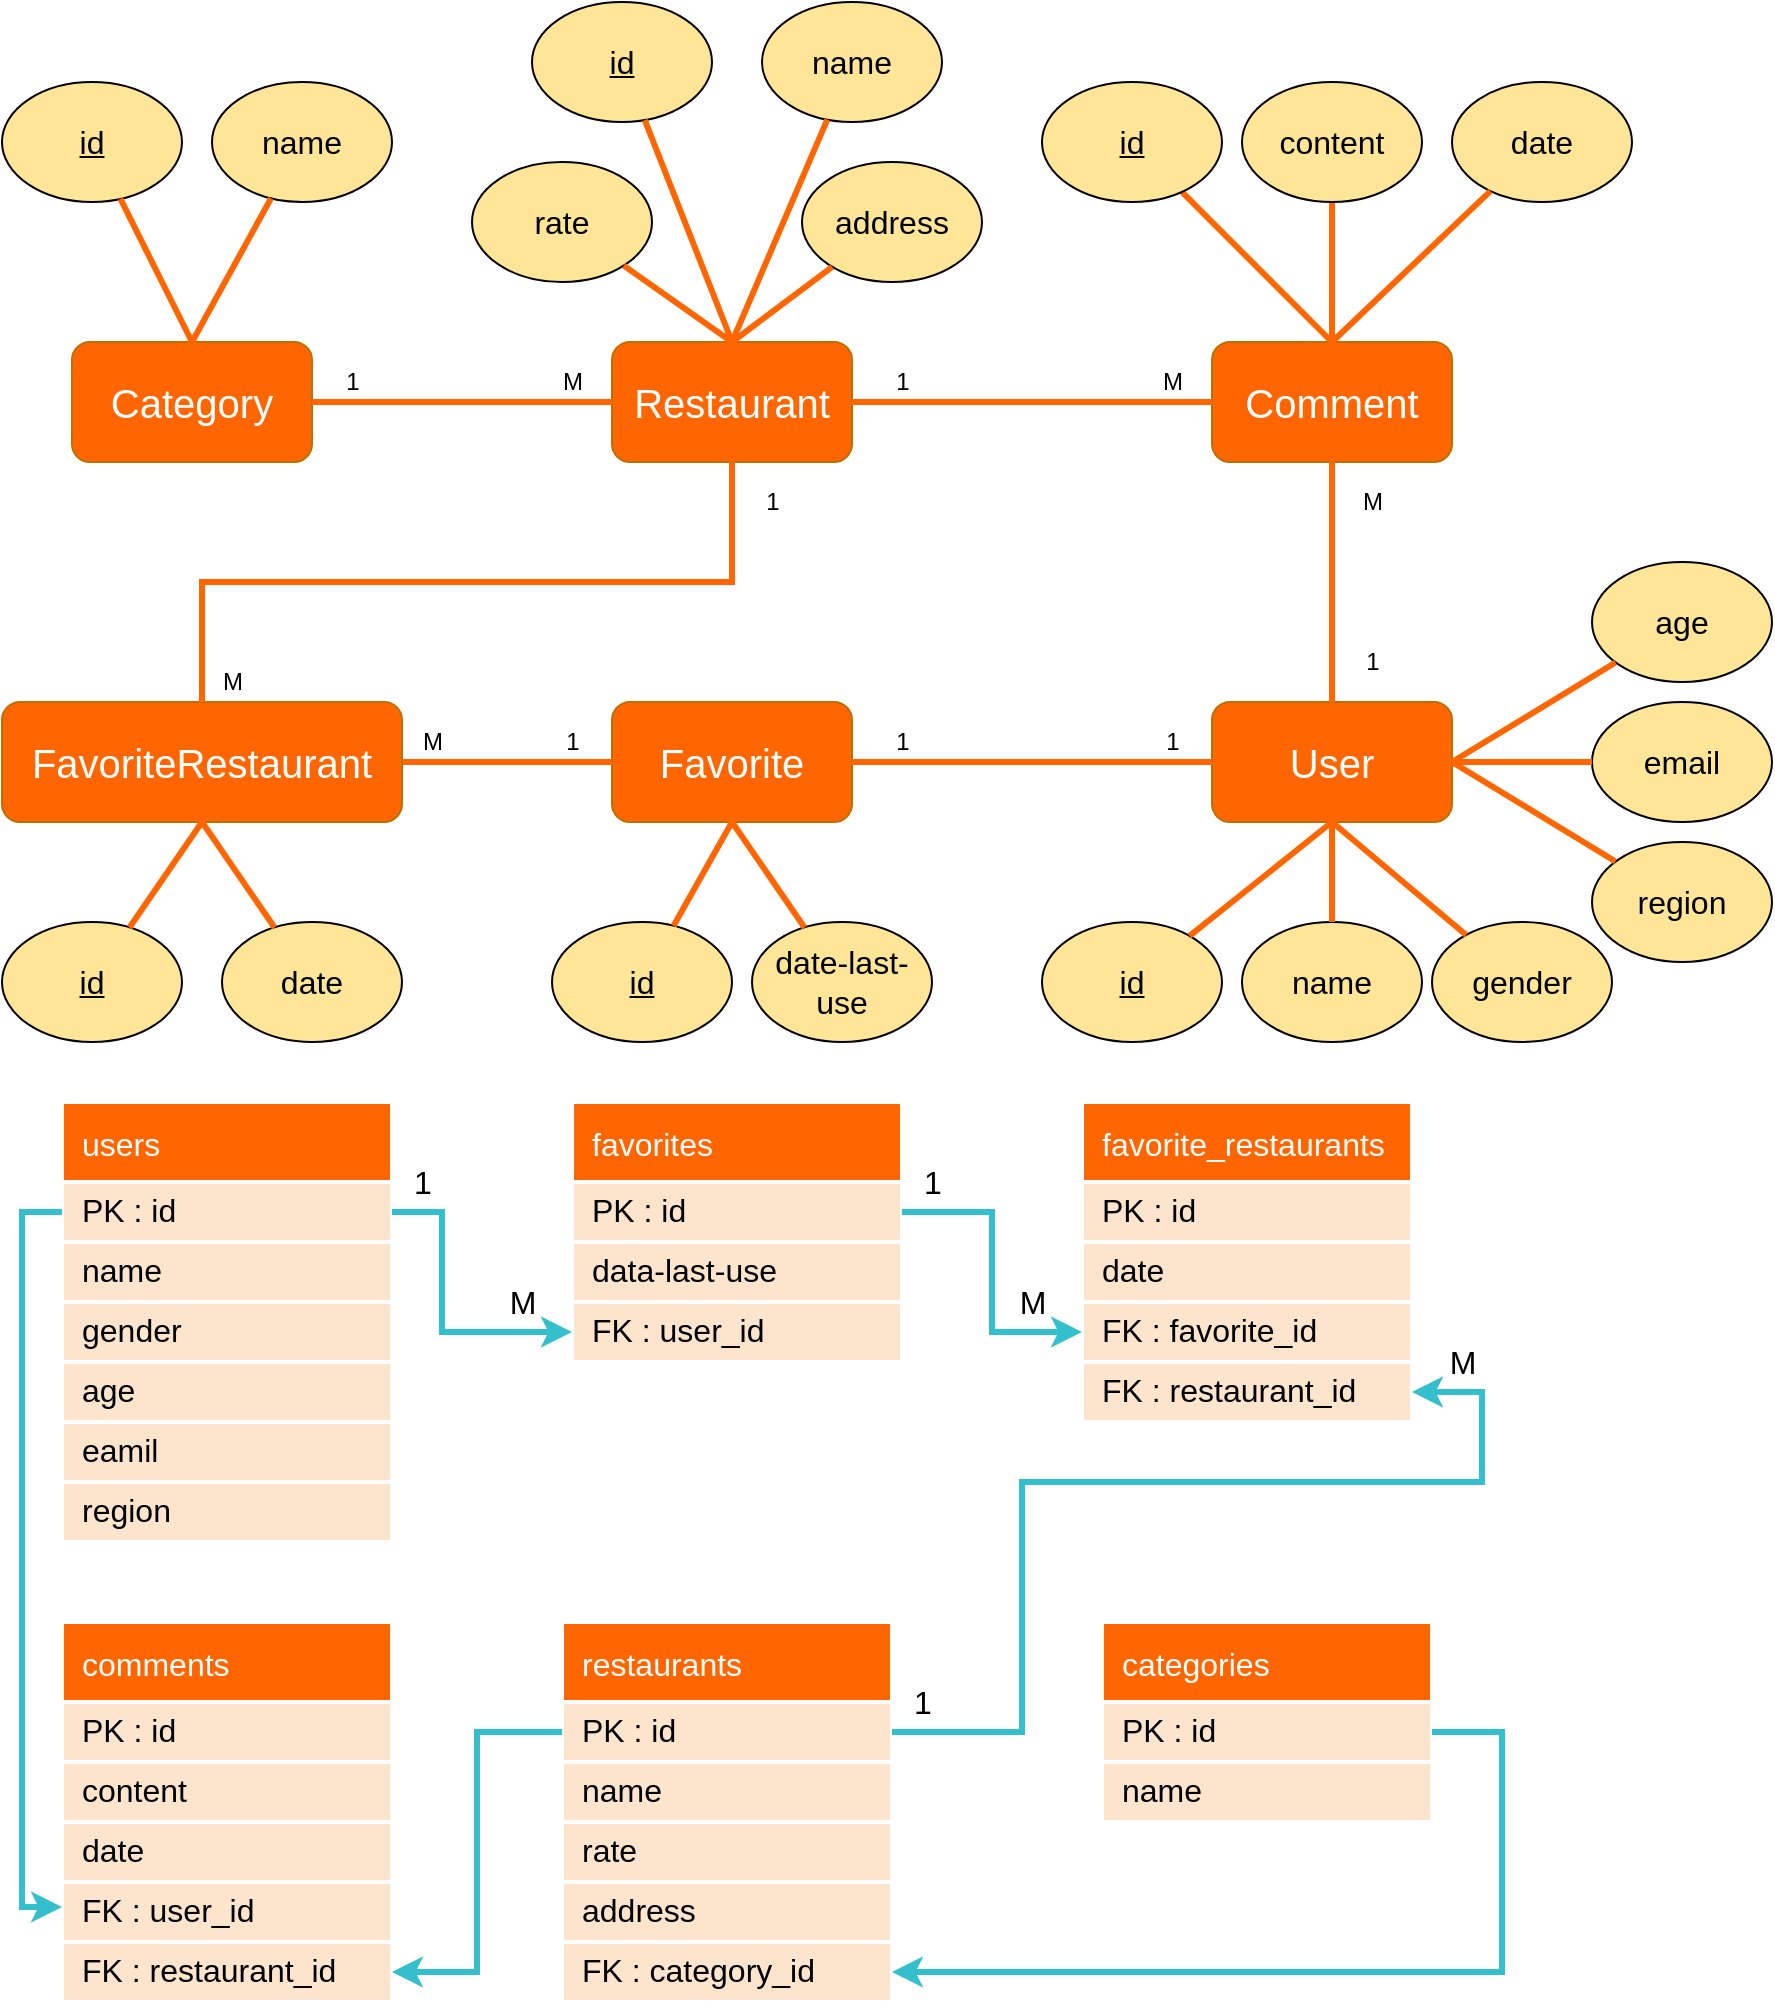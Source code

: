 <mxfile version="16.2.7" type="github">
  <diagram id="Arsce1lhnxzf3GvLfII_" name="第1頁">
    <mxGraphModel dx="1673" dy="1702" grid="1" gridSize="10" guides="1" tooltips="1" connect="1" arrows="1" fold="1" page="1" pageScale="1" pageWidth="1169" pageHeight="827" math="0" shadow="0">
      <root>
        <mxCell id="0" />
        <mxCell id="1" parent="0" />
        <mxCell id="IJgvYfBa4twYxpsfo-ho-1" value="users" style="swimlane;fontStyle=0;childLayout=stackLayout;horizontal=1;startSize=40;horizontalStack=0;resizeParent=1;resizeParentMax=0;resizeLast=0;collapsible=1;marginBottom=0;align=left;fontSize=16;fontColor=#FFFFFF;fillColor=#FF6602;spacing=0;strokeColor=#FFFFFF;strokeWidth=2;spacingLeft=10;" parent="1" vertex="1">
          <mxGeometry x="170" y="500" width="165" height="220" as="geometry">
            <mxRectangle x="150" y="220" width="110" height="40" as="alternateBounds" />
          </mxGeometry>
        </mxCell>
        <mxCell id="IJgvYfBa4twYxpsfo-ho-2" value="PK : id" style="text;strokeColor=#FFFFFF;fillColor=#FDE5CD;spacingLeft=10;spacingRight=0;overflow=hidden;rotatable=0;points=[[0,0.5],[1,0.5]];portConstraint=eastwest;fontSize=16;strokeWidth=2;perimeterSpacing=0;sketch=0;shadow=0;rounded=0;glass=0;spacing=0;fontStyle=0" parent="IJgvYfBa4twYxpsfo-ho-1" vertex="1">
          <mxGeometry y="40" width="165" height="30" as="geometry" />
        </mxCell>
        <mxCell id="IJgvYfBa4twYxpsfo-ho-3" value="name" style="text;strokeColor=#FFFFFF;fillColor=#FDE5CD;spacingLeft=10;spacingRight=0;overflow=hidden;rotatable=0;points=[[0,0.5],[1,0.5]];portConstraint=eastwest;fontSize=16;strokeWidth=2;sketch=0;shadow=0;rounded=0;glass=0;spacing=0;" parent="IJgvYfBa4twYxpsfo-ho-1" vertex="1">
          <mxGeometry y="70" width="165" height="30" as="geometry" />
        </mxCell>
        <mxCell id="IJgvYfBa4twYxpsfo-ho-4" value="gender    " style="text;strokeColor=#FFFFFF;fillColor=#FDE5CD;spacingLeft=10;spacingRight=0;overflow=hidden;rotatable=0;points=[[0,0.5],[1,0.5]];portConstraint=eastwest;fontSize=16;strokeWidth=2;sketch=0;shadow=0;rounded=0;glass=0;spacing=0;" parent="IJgvYfBa4twYxpsfo-ho-1" vertex="1">
          <mxGeometry y="100" width="165" height="30" as="geometry" />
        </mxCell>
        <mxCell id="37sV9JPSji_vyPsbSzuJ-126" value="age" style="text;strokeColor=#FFFFFF;fillColor=#FDE5CD;spacingLeft=10;spacingRight=0;overflow=hidden;rotatable=0;points=[[0,0.5],[1,0.5]];portConstraint=eastwest;fontSize=16;strokeWidth=2;sketch=0;shadow=0;rounded=0;glass=0;spacing=0;" vertex="1" parent="IJgvYfBa4twYxpsfo-ho-1">
          <mxGeometry y="130" width="165" height="30" as="geometry" />
        </mxCell>
        <mxCell id="37sV9JPSji_vyPsbSzuJ-125" value="eamil" style="text;strokeColor=#FFFFFF;fillColor=#FDE5CD;spacingLeft=10;spacingRight=0;overflow=hidden;rotatable=0;points=[[0,0.5],[1,0.5]];portConstraint=eastwest;fontSize=16;strokeWidth=2;sketch=0;shadow=0;rounded=0;glass=0;spacing=0;" vertex="1" parent="IJgvYfBa4twYxpsfo-ho-1">
          <mxGeometry y="160" width="165" height="30" as="geometry" />
        </mxCell>
        <mxCell id="IJgvYfBa4twYxpsfo-ho-5" value="region" style="text;strokeColor=#FFFFFF;fillColor=#FDE5CD;spacingLeft=10;spacingRight=0;overflow=hidden;rotatable=0;points=[[0,0.5],[1,0.5]];portConstraint=eastwest;fontSize=16;strokeWidth=2;sketch=0;shadow=0;rounded=0;glass=0;spacing=0;" parent="IJgvYfBa4twYxpsfo-ho-1" vertex="1">
          <mxGeometry y="190" width="165" height="30" as="geometry" />
        </mxCell>
        <mxCell id="IJgvYfBa4twYxpsfo-ho-6" value="favorites" style="swimlane;fontStyle=0;childLayout=stackLayout;horizontal=1;startSize=40;horizontalStack=0;resizeParent=1;resizeParentMax=0;resizeLast=0;collapsible=1;marginBottom=0;align=left;fontSize=16;fontColor=#FFFFFF;fillColor=#FF6602;spacing=0;strokeColor=#FFFFFF;strokeWidth=2;spacingLeft=10;" parent="1" vertex="1">
          <mxGeometry x="425" y="500" width="165" height="130" as="geometry">
            <mxRectangle x="150" y="220" width="110" height="40" as="alternateBounds" />
          </mxGeometry>
        </mxCell>
        <mxCell id="IJgvYfBa4twYxpsfo-ho-7" value="PK : id" style="text;strokeColor=#FFFFFF;fillColor=#FDE5CD;spacingLeft=10;spacingRight=0;overflow=hidden;rotatable=0;points=[[0,0.5],[1,0.5]];portConstraint=eastwest;fontSize=16;strokeWidth=2;perimeterSpacing=0;sketch=0;shadow=0;rounded=0;glass=0;spacing=0;fontStyle=0" parent="IJgvYfBa4twYxpsfo-ho-6" vertex="1">
          <mxGeometry y="40" width="165" height="30" as="geometry" />
        </mxCell>
        <mxCell id="IJgvYfBa4twYxpsfo-ho-8" value="data-last-use" style="text;strokeColor=#FFFFFF;fillColor=#FDE5CD;spacingLeft=10;spacingRight=0;overflow=hidden;rotatable=0;points=[[0,0.5],[1,0.5]];portConstraint=eastwest;fontSize=16;strokeWidth=2;sketch=0;shadow=0;rounded=0;glass=0;spacing=0;" parent="IJgvYfBa4twYxpsfo-ho-6" vertex="1">
          <mxGeometry y="70" width="165" height="30" as="geometry" />
        </mxCell>
        <mxCell id="IJgvYfBa4twYxpsfo-ho-9" value="FK : user_id" style="text;strokeColor=#FFFFFF;fillColor=#FDE5CD;spacingLeft=10;spacingRight=0;overflow=hidden;rotatable=0;points=[[0,0.5],[1,0.5]];portConstraint=eastwest;fontSize=16;strokeWidth=2;sketch=0;shadow=0;rounded=0;glass=0;spacing=0;" parent="IJgvYfBa4twYxpsfo-ho-6" vertex="1">
          <mxGeometry y="100" width="165" height="30" as="geometry" />
        </mxCell>
        <mxCell id="IJgvYfBa4twYxpsfo-ho-10" style="edgeStyle=orthogonalEdgeStyle;rounded=0;orthogonalLoop=1;jettySize=auto;html=1;fontSize=16;fontColor=#FFFFFF;strokeWidth=3;strokeColor=#33BFCC;entryX=0;entryY=0.5;entryDx=0;entryDy=0;" parent="1" source="IJgvYfBa4twYxpsfo-ho-2" target="IJgvYfBa4twYxpsfo-ho-9" edge="1">
          <mxGeometry relative="1" as="geometry">
            <Array as="points">
              <mxPoint x="360" y="555" />
              <mxPoint x="360" y="615" />
            </Array>
          </mxGeometry>
        </mxCell>
        <mxCell id="IJgvYfBa4twYxpsfo-ho-11" value="&lt;div&gt;1&lt;/div&gt;" style="text;html=1;align=center;verticalAlign=middle;resizable=0;points=[];autosize=1;strokeColor=none;fillColor=none;fontSize=16;fontColor=#000000;" parent="1" vertex="1">
          <mxGeometry x="340" y="530" width="20" height="20" as="geometry" />
        </mxCell>
        <mxCell id="IJgvYfBa4twYxpsfo-ho-12" value="M" style="text;html=1;align=center;verticalAlign=middle;resizable=0;points=[];autosize=1;strokeColor=none;fillColor=none;fontSize=16;fontColor=#000000;" parent="1" vertex="1">
          <mxGeometry x="385" y="590" width="30" height="20" as="geometry" />
        </mxCell>
        <mxCell id="IJgvYfBa4twYxpsfo-ho-13" value="favorite_restaurants" style="swimlane;fontStyle=0;childLayout=stackLayout;horizontal=1;startSize=40;horizontalStack=0;resizeParent=1;resizeParentMax=0;resizeLast=0;collapsible=1;marginBottom=0;align=left;fontSize=16;fontColor=#FFFFFF;fillColor=#FF6602;spacing=0;strokeColor=#FFFFFF;strokeWidth=2;spacingLeft=10;" parent="1" vertex="1">
          <mxGeometry x="680" y="500" width="165" height="160" as="geometry">
            <mxRectangle x="150" y="220" width="110" height="40" as="alternateBounds" />
          </mxGeometry>
        </mxCell>
        <mxCell id="IJgvYfBa4twYxpsfo-ho-14" value="PK : id" style="text;strokeColor=#FFFFFF;fillColor=#FDE5CD;spacingLeft=10;spacingRight=0;overflow=hidden;rotatable=0;points=[[0,0.5],[1,0.5]];portConstraint=eastwest;fontSize=16;strokeWidth=2;perimeterSpacing=0;sketch=0;shadow=0;rounded=0;glass=0;spacing=0;fontStyle=0" parent="IJgvYfBa4twYxpsfo-ho-13" vertex="1">
          <mxGeometry y="40" width="165" height="30" as="geometry" />
        </mxCell>
        <mxCell id="IJgvYfBa4twYxpsfo-ho-15" value="date" style="text;strokeColor=#FFFFFF;fillColor=#FDE5CD;spacingLeft=10;spacingRight=0;overflow=hidden;rotatable=0;points=[[0,0.5],[1,0.5]];portConstraint=eastwest;fontSize=16;strokeWidth=2;sketch=0;shadow=0;rounded=0;glass=0;spacing=0;" parent="IJgvYfBa4twYxpsfo-ho-13" vertex="1">
          <mxGeometry y="70" width="165" height="30" as="geometry" />
        </mxCell>
        <mxCell id="IJgvYfBa4twYxpsfo-ho-16" value="FK : favorite_id" style="text;strokeColor=#FFFFFF;fillColor=#FDE5CD;spacingLeft=10;spacingRight=0;overflow=hidden;rotatable=0;points=[[0,0.5],[1,0.5]];portConstraint=eastwest;fontSize=16;strokeWidth=2;sketch=0;shadow=0;rounded=0;glass=0;spacing=0;" parent="IJgvYfBa4twYxpsfo-ho-13" vertex="1">
          <mxGeometry y="100" width="165" height="30" as="geometry" />
        </mxCell>
        <mxCell id="IJgvYfBa4twYxpsfo-ho-17" value="FK : restaurant_id" style="text;strokeColor=#FFFFFF;fillColor=#FDE5CD;spacingLeft=10;spacingRight=0;overflow=hidden;rotatable=0;points=[[0,0.5],[1,0.5]];portConstraint=eastwest;fontSize=16;strokeWidth=2;sketch=0;shadow=0;rounded=0;glass=0;spacing=0;" parent="IJgvYfBa4twYxpsfo-ho-13" vertex="1">
          <mxGeometry y="130" width="165" height="30" as="geometry" />
        </mxCell>
        <mxCell id="IJgvYfBa4twYxpsfo-ho-20" value="M" style="text;html=1;align=center;verticalAlign=middle;resizable=0;points=[];autosize=1;strokeColor=none;fillColor=none;fontSize=16;fontColor=#000000;" parent="1" vertex="1">
          <mxGeometry x="640" y="590" width="30" height="20" as="geometry" />
        </mxCell>
        <mxCell id="IJgvYfBa4twYxpsfo-ho-21" value="1" style="text;html=1;align=center;verticalAlign=middle;resizable=0;points=[];autosize=1;strokeColor=none;fillColor=none;fontSize=16;fontColor=#000000;" parent="1" vertex="1">
          <mxGeometry x="595" y="530" width="20" height="20" as="geometry" />
        </mxCell>
        <mxCell id="IJgvYfBa4twYxpsfo-ho-22" value="restaurants" style="swimlane;fontStyle=0;childLayout=stackLayout;horizontal=1;startSize=40;horizontalStack=0;resizeParent=1;resizeParentMax=0;resizeLast=0;collapsible=1;marginBottom=0;align=left;fontSize=16;fontColor=#FFFFFF;fillColor=#FF6602;spacing=0;strokeColor=#FFFFFF;strokeWidth=2;spacingLeft=10;" parent="1" vertex="1">
          <mxGeometry x="420" y="760" width="165" height="190" as="geometry">
            <mxRectangle x="150" y="220" width="110" height="40" as="alternateBounds" />
          </mxGeometry>
        </mxCell>
        <mxCell id="IJgvYfBa4twYxpsfo-ho-23" value="PK : id" style="text;strokeColor=#FFFFFF;fillColor=#FDE5CD;spacingLeft=10;spacingRight=0;overflow=hidden;rotatable=0;points=[[0,0.5],[1,0.5]];portConstraint=eastwest;fontSize=16;strokeWidth=2;perimeterSpacing=0;sketch=0;shadow=0;rounded=0;glass=0;spacing=0;fontStyle=0" parent="IJgvYfBa4twYxpsfo-ho-22" vertex="1">
          <mxGeometry y="40" width="165" height="30" as="geometry" />
        </mxCell>
        <mxCell id="IJgvYfBa4twYxpsfo-ho-24" value="name    " style="text;strokeColor=#FFFFFF;fillColor=#FDE5CD;spacingLeft=10;spacingRight=0;overflow=hidden;rotatable=0;points=[[0,0.5],[1,0.5]];portConstraint=eastwest;fontSize=16;strokeWidth=2;sketch=0;shadow=0;rounded=0;glass=0;spacing=0;" parent="IJgvYfBa4twYxpsfo-ho-22" vertex="1">
          <mxGeometry y="70" width="165" height="30" as="geometry" />
        </mxCell>
        <mxCell id="IJgvYfBa4twYxpsfo-ho-25" value="rate" style="text;strokeColor=#FFFFFF;fillColor=#FDE5CD;spacingLeft=10;spacingRight=0;overflow=hidden;rotatable=0;points=[[0,0.5],[1,0.5]];portConstraint=eastwest;fontSize=16;strokeWidth=2;sketch=0;shadow=0;rounded=0;glass=0;spacing=0;" parent="IJgvYfBa4twYxpsfo-ho-22" vertex="1">
          <mxGeometry y="100" width="165" height="30" as="geometry" />
        </mxCell>
        <mxCell id="37sV9JPSji_vyPsbSzuJ-127" value="address" style="text;strokeColor=#FFFFFF;fillColor=#FDE5CD;spacingLeft=10;spacingRight=0;overflow=hidden;rotatable=0;points=[[0,0.5],[1,0.5]];portConstraint=eastwest;fontSize=16;strokeWidth=2;sketch=0;shadow=0;rounded=0;glass=0;spacing=0;" vertex="1" parent="IJgvYfBa4twYxpsfo-ho-22">
          <mxGeometry y="130" width="165" height="30" as="geometry" />
        </mxCell>
        <mxCell id="37sV9JPSji_vyPsbSzuJ-138" value="FK : category_id" style="text;strokeColor=#FFFFFF;fillColor=#FDE5CD;spacingLeft=10;spacingRight=0;overflow=hidden;rotatable=0;points=[[0,0.5],[1,0.5]];portConstraint=eastwest;fontSize=16;strokeWidth=2;sketch=0;shadow=0;rounded=0;glass=0;spacing=0;" vertex="1" parent="IJgvYfBa4twYxpsfo-ho-22">
          <mxGeometry y="160" width="165" height="30" as="geometry" />
        </mxCell>
        <mxCell id="IJgvYfBa4twYxpsfo-ho-26" style="edgeStyle=orthogonalEdgeStyle;rounded=0;orthogonalLoop=1;jettySize=auto;html=1;fontSize=16;fontColor=#FFFFFF;strokeWidth=3;strokeColor=#33BFCC;entryX=1;entryY=0.5;entryDx=0;entryDy=0;exitX=1;exitY=0.5;exitDx=0;exitDy=0;" parent="1" source="IJgvYfBa4twYxpsfo-ho-23" target="IJgvYfBa4twYxpsfo-ho-17" edge="1">
          <mxGeometry relative="1" as="geometry">
            <mxPoint x="640" y="860" as="sourcePoint" />
            <mxPoint x="830.0" y="675" as="targetPoint" />
            <Array as="points">
              <mxPoint x="650" y="815" />
              <mxPoint x="650" y="690" />
              <mxPoint x="880" y="690" />
              <mxPoint x="880" y="645" />
            </Array>
          </mxGeometry>
        </mxCell>
        <mxCell id="IJgvYfBa4twYxpsfo-ho-27" value="M" style="text;html=1;align=center;verticalAlign=middle;resizable=0;points=[];autosize=1;strokeColor=none;fillColor=none;fontSize=16;fontColor=#000000;" parent="1" vertex="1">
          <mxGeometry x="855" y="620" width="30" height="20" as="geometry" />
        </mxCell>
        <mxCell id="IJgvYfBa4twYxpsfo-ho-28" value="1" style="text;html=1;align=center;verticalAlign=middle;resizable=0;points=[];autosize=1;strokeColor=none;fillColor=none;fontSize=16;fontColor=#000000;" parent="1" vertex="1">
          <mxGeometry x="590" y="790" width="20" height="20" as="geometry" />
        </mxCell>
        <mxCell id="37sV9JPSji_vyPsbSzuJ-63" value="Category" style="rounded=1;whiteSpace=wrap;html=1;fillColor=#FF6602;strokeColor=#BD7000;fontColor=#FFFFFF;fontSize=20;" vertex="1" parent="1">
          <mxGeometry x="175" y="120" width="120" height="60" as="geometry" />
        </mxCell>
        <mxCell id="37sV9JPSji_vyPsbSzuJ-64" value="Restaurant" style="rounded=1;whiteSpace=wrap;html=1;fillColor=#FF6602;strokeColor=#BD7000;fontColor=#FFFFFF;fontSize=20;" vertex="1" parent="1">
          <mxGeometry x="445" y="120" width="120" height="60" as="geometry" />
        </mxCell>
        <mxCell id="37sV9JPSji_vyPsbSzuJ-65" value="User" style="rounded=1;whiteSpace=wrap;html=1;fillColor=#FF6602;strokeColor=#BD7000;fontColor=#FFFFFF;fontSize=20;" vertex="1" parent="1">
          <mxGeometry x="745" y="300" width="120" height="60" as="geometry" />
        </mxCell>
        <mxCell id="37sV9JPSji_vyPsbSzuJ-66" value="Comment" style="rounded=1;whiteSpace=wrap;html=1;fillColor=#FF6602;strokeColor=#BD7000;fontColor=#FFFFFF;fontSize=20;" vertex="1" parent="1">
          <mxGeometry x="745" y="120" width="120" height="60" as="geometry" />
        </mxCell>
        <mxCell id="37sV9JPSji_vyPsbSzuJ-67" value="Favorite" style="rounded=1;whiteSpace=wrap;html=1;fillColor=#FF6602;strokeColor=#BD7000;fontColor=#FFFFFF;fontSize=20;" vertex="1" parent="1">
          <mxGeometry x="445" y="300" width="120" height="60" as="geometry" />
        </mxCell>
        <mxCell id="37sV9JPSji_vyPsbSzuJ-68" style="edgeStyle=orthogonalEdgeStyle;rounded=0;orthogonalLoop=1;jettySize=auto;html=1;entryX=0;entryY=0.5;entryDx=0;entryDy=0;strokeWidth=3;endArrow=none;endFill=0;strokeColor=#FF6602;exitX=1;exitY=0.5;exitDx=0;exitDy=0;" edge="1" parent="1" source="37sV9JPSji_vyPsbSzuJ-63" target="37sV9JPSji_vyPsbSzuJ-64">
          <mxGeometry relative="1" as="geometry">
            <mxPoint x="495" y="190" as="sourcePoint" />
            <mxPoint x="435" y="284" as="targetPoint" />
          </mxGeometry>
        </mxCell>
        <mxCell id="37sV9JPSji_vyPsbSzuJ-69" value="1" style="text;html=1;align=center;verticalAlign=middle;resizable=0;points=[];autosize=1;strokeColor=none;fillColor=none;" vertex="1" parent="1">
          <mxGeometry x="305" y="130" width="20" height="20" as="geometry" />
        </mxCell>
        <mxCell id="37sV9JPSji_vyPsbSzuJ-70" value="M" style="text;html=1;align=center;verticalAlign=middle;resizable=0;points=[];autosize=1;strokeColor=none;fillColor=none;" vertex="1" parent="1">
          <mxGeometry x="415" y="130" width="20" height="20" as="geometry" />
        </mxCell>
        <mxCell id="37sV9JPSji_vyPsbSzuJ-71" style="edgeStyle=orthogonalEdgeStyle;rounded=0;orthogonalLoop=1;jettySize=auto;html=1;strokeWidth=3;endArrow=none;endFill=0;strokeColor=#FF6602;exitX=1;exitY=0.5;exitDx=0;exitDy=0;entryX=0;entryY=0.5;entryDx=0;entryDy=0;" edge="1" parent="1" source="37sV9JPSji_vyPsbSzuJ-67" target="37sV9JPSji_vyPsbSzuJ-65">
          <mxGeometry relative="1" as="geometry">
            <mxPoint x="675" y="260" as="sourcePoint" />
            <mxPoint x="715" y="310" as="targetPoint" />
          </mxGeometry>
        </mxCell>
        <mxCell id="37sV9JPSji_vyPsbSzuJ-72" value="1" style="text;html=1;align=center;verticalAlign=middle;resizable=0;points=[];autosize=1;strokeColor=none;fillColor=none;" vertex="1" parent="1">
          <mxGeometry x="715" y="310" width="20" height="20" as="geometry" />
        </mxCell>
        <mxCell id="37sV9JPSji_vyPsbSzuJ-73" value="1" style="text;html=1;align=center;verticalAlign=middle;resizable=0;points=[];autosize=1;strokeColor=none;fillColor=none;" vertex="1" parent="1">
          <mxGeometry x="580" y="310" width="20" height="20" as="geometry" />
        </mxCell>
        <mxCell id="37sV9JPSji_vyPsbSzuJ-74" style="edgeStyle=orthogonalEdgeStyle;rounded=0;orthogonalLoop=1;jettySize=auto;html=1;strokeWidth=3;endArrow=none;endFill=0;strokeColor=#FF6602;exitX=1;exitY=0.5;exitDx=0;exitDy=0;entryX=0;entryY=0.5;entryDx=0;entryDy=0;" edge="1" parent="1" source="37sV9JPSji_vyPsbSzuJ-85" target="37sV9JPSji_vyPsbSzuJ-67">
          <mxGeometry relative="1" as="geometry">
            <mxPoint x="545" y="340" as="sourcePoint" />
            <mxPoint x="760" y="340" as="targetPoint" />
          </mxGeometry>
        </mxCell>
        <mxCell id="37sV9JPSji_vyPsbSzuJ-75" value="1" style="text;html=1;align=center;verticalAlign=middle;resizable=0;points=[];autosize=1;strokeColor=none;fillColor=none;" vertex="1" parent="1">
          <mxGeometry x="515" y="190" width="20" height="20" as="geometry" />
        </mxCell>
        <mxCell id="37sV9JPSji_vyPsbSzuJ-76" value="M" style="text;html=1;align=center;verticalAlign=middle;resizable=0;points=[];autosize=1;strokeColor=none;fillColor=none;" vertex="1" parent="1">
          <mxGeometry x="245" y="280" width="20" height="20" as="geometry" />
        </mxCell>
        <mxCell id="37sV9JPSji_vyPsbSzuJ-77" style="edgeStyle=orthogonalEdgeStyle;rounded=0;orthogonalLoop=1;jettySize=auto;html=1;strokeWidth=3;endArrow=none;endFill=0;strokeColor=#FF6602;exitX=1;exitY=0.5;exitDx=0;exitDy=0;entryX=0;entryY=0.5;entryDx=0;entryDy=0;" edge="1" parent="1" source="37sV9JPSji_vyPsbSzuJ-64" target="37sV9JPSji_vyPsbSzuJ-66">
          <mxGeometry relative="1" as="geometry">
            <mxPoint x="535" y="230" as="sourcePoint" />
            <mxPoint x="695" y="170" as="targetPoint" />
          </mxGeometry>
        </mxCell>
        <mxCell id="37sV9JPSji_vyPsbSzuJ-78" style="edgeStyle=orthogonalEdgeStyle;rounded=0;orthogonalLoop=1;jettySize=auto;html=1;strokeWidth=3;endArrow=none;endFill=0;strokeColor=#FF6602;exitX=0.5;exitY=1;exitDx=0;exitDy=0;entryX=0.5;entryY=0;entryDx=0;entryDy=0;" edge="1" parent="1" source="37sV9JPSji_vyPsbSzuJ-66" target="37sV9JPSji_vyPsbSzuJ-65">
          <mxGeometry relative="1" as="geometry">
            <mxPoint x="575" y="270" as="sourcePoint" />
            <mxPoint x="800" y="270" as="targetPoint" />
          </mxGeometry>
        </mxCell>
        <mxCell id="37sV9JPSji_vyPsbSzuJ-79" value="1" style="text;html=1;align=center;verticalAlign=middle;resizable=0;points=[];autosize=1;strokeColor=none;fillColor=none;" vertex="1" parent="1">
          <mxGeometry x="815" y="270" width="20" height="20" as="geometry" />
        </mxCell>
        <mxCell id="37sV9JPSji_vyPsbSzuJ-80" value="M" style="text;html=1;align=center;verticalAlign=middle;resizable=0;points=[];autosize=1;strokeColor=none;fillColor=none;" vertex="1" parent="1">
          <mxGeometry x="815" y="190" width="20" height="20" as="geometry" />
        </mxCell>
        <mxCell id="37sV9JPSji_vyPsbSzuJ-81" value="M" style="text;html=1;align=center;verticalAlign=middle;resizable=0;points=[];autosize=1;strokeColor=none;fillColor=none;" vertex="1" parent="1">
          <mxGeometry x="715" y="130" width="20" height="20" as="geometry" />
        </mxCell>
        <mxCell id="37sV9JPSji_vyPsbSzuJ-82" value="1" style="text;html=1;align=center;verticalAlign=middle;resizable=0;points=[];autosize=1;strokeColor=none;fillColor=none;" vertex="1" parent="1">
          <mxGeometry x="580" y="130" width="20" height="20" as="geometry" />
        </mxCell>
        <mxCell id="37sV9JPSji_vyPsbSzuJ-83" value="&lt;div&gt;1&lt;/div&gt;" style="text;html=1;align=center;verticalAlign=middle;resizable=0;points=[];autosize=1;strokeColor=none;fillColor=none;" vertex="1" parent="1">
          <mxGeometry x="415" y="310" width="20" height="20" as="geometry" />
        </mxCell>
        <mxCell id="37sV9JPSji_vyPsbSzuJ-84" value="M" style="text;html=1;align=center;verticalAlign=middle;resizable=0;points=[];autosize=1;strokeColor=none;fillColor=none;" vertex="1" parent="1">
          <mxGeometry x="345" y="310" width="20" height="20" as="geometry" />
        </mxCell>
        <mxCell id="37sV9JPSji_vyPsbSzuJ-85" value="FavoriteRestaurant" style="rounded=1;whiteSpace=wrap;html=1;fillColor=#FF6602;strokeColor=#BD7000;fontColor=#FFFFFF;fontSize=20;" vertex="1" parent="1">
          <mxGeometry x="140" y="300" width="200" height="60" as="geometry" />
        </mxCell>
        <mxCell id="37sV9JPSji_vyPsbSzuJ-86" style="edgeStyle=orthogonalEdgeStyle;rounded=0;orthogonalLoop=1;jettySize=auto;html=1;strokeWidth=3;endArrow=none;endFill=0;strokeColor=#FF6602;exitX=0.5;exitY=0;exitDx=0;exitDy=0;entryX=0.5;entryY=1;entryDx=0;entryDy=0;" edge="1" parent="1" source="37sV9JPSji_vyPsbSzuJ-85" target="37sV9JPSji_vyPsbSzuJ-64">
          <mxGeometry relative="1" as="geometry">
            <mxPoint x="350" y="340" as="sourcePoint" />
            <mxPoint x="410" y="340" as="targetPoint" />
          </mxGeometry>
        </mxCell>
        <mxCell id="37sV9JPSji_vyPsbSzuJ-87" value="&lt;u&gt;id&lt;/u&gt;" style="ellipse;whiteSpace=wrap;html=1;fillColor=#FFE598;fontSize=16;" vertex="1" parent="1">
          <mxGeometry x="660" y="410" width="90" height="60" as="geometry" />
        </mxCell>
        <mxCell id="37sV9JPSji_vyPsbSzuJ-88" value="region" style="ellipse;whiteSpace=wrap;html=1;fillColor=#FFE598;fontSize=16;" vertex="1" parent="1">
          <mxGeometry x="935" y="370" width="90" height="60" as="geometry" />
        </mxCell>
        <mxCell id="37sV9JPSji_vyPsbSzuJ-89" style="edgeStyle=none;rounded=0;orthogonalLoop=1;jettySize=auto;html=1;fontSize=16;fontColor=#FFFFFF;endArrow=none;endFill=0;strokeColor=#FF6602;strokeWidth=3;entryX=0.5;entryY=0;entryDx=0;entryDy=0;" edge="1" parent="1" source="37sV9JPSji_vyPsbSzuJ-101" target="37sV9JPSji_vyPsbSzuJ-66">
          <mxGeometry relative="1" as="geometry">
            <mxPoint x="850.512" y="-73.004" as="sourcePoint" />
            <mxPoint x="805" y="67.67" as="targetPoint" />
          </mxGeometry>
        </mxCell>
        <mxCell id="37sV9JPSji_vyPsbSzuJ-90" value="age" style="ellipse;whiteSpace=wrap;html=1;fillColor=#FFE598;fontSize=16;" vertex="1" parent="1">
          <mxGeometry x="935" y="230" width="90" height="60" as="geometry" />
        </mxCell>
        <mxCell id="37sV9JPSji_vyPsbSzuJ-91" value="gender" style="ellipse;whiteSpace=wrap;html=1;fillColor=#FFE598;fontSize=16;" vertex="1" parent="1">
          <mxGeometry x="855" y="410" width="90" height="60" as="geometry" />
        </mxCell>
        <mxCell id="37sV9JPSji_vyPsbSzuJ-92" value="name" style="ellipse;whiteSpace=wrap;html=1;fillColor=#FFE598;fontSize=16;" vertex="1" parent="1">
          <mxGeometry x="760" y="410" width="90" height="60" as="geometry" />
        </mxCell>
        <mxCell id="37sV9JPSji_vyPsbSzuJ-93" value="email" style="ellipse;whiteSpace=wrap;html=1;fillColor=#FFE598;fontSize=16;" vertex="1" parent="1">
          <mxGeometry x="935" y="300" width="90" height="60" as="geometry" />
        </mxCell>
        <mxCell id="37sV9JPSji_vyPsbSzuJ-94" style="edgeStyle=none;rounded=0;orthogonalLoop=1;jettySize=auto;html=1;fontSize=16;fontColor=#FFFFFF;endArrow=none;endFill=0;strokeColor=#FF6602;strokeWidth=3;entryX=0.5;entryY=0;entryDx=0;entryDy=0;" edge="1" parent="1" source="37sV9JPSji_vyPsbSzuJ-102" target="37sV9JPSji_vyPsbSzuJ-66">
          <mxGeometry relative="1" as="geometry">
            <mxPoint x="705.512" y="-100.004" as="sourcePoint" />
            <mxPoint x="660" y="40.67" as="targetPoint" />
          </mxGeometry>
        </mxCell>
        <mxCell id="37sV9JPSji_vyPsbSzuJ-95" style="edgeStyle=none;rounded=0;orthogonalLoop=1;jettySize=auto;html=1;fontSize=16;fontColor=#FFFFFF;endArrow=none;endFill=0;strokeColor=#FF6602;strokeWidth=3;entryX=1;entryY=0.5;entryDx=0;entryDy=0;" edge="1" parent="1" source="37sV9JPSji_vyPsbSzuJ-93" target="37sV9JPSji_vyPsbSzuJ-65">
          <mxGeometry relative="1" as="geometry">
            <mxPoint x="895.002" y="198.996" as="sourcePoint" />
            <mxPoint x="849.49" y="339.67" as="targetPoint" />
          </mxGeometry>
        </mxCell>
        <mxCell id="37sV9JPSji_vyPsbSzuJ-96" style="edgeStyle=none;rounded=0;orthogonalLoop=1;jettySize=auto;html=1;fontSize=16;fontColor=#FFFFFF;endArrow=none;endFill=0;strokeColor=#FF6602;strokeWidth=3;entryX=1;entryY=0.5;entryDx=0;entryDy=0;" edge="1" parent="1" source="37sV9JPSji_vyPsbSzuJ-90" target="37sV9JPSji_vyPsbSzuJ-65">
          <mxGeometry relative="1" as="geometry">
            <mxPoint x="987.752" y="39.326" as="sourcePoint" />
            <mxPoint x="942.24" y="180.0" as="targetPoint" />
          </mxGeometry>
        </mxCell>
        <mxCell id="37sV9JPSji_vyPsbSzuJ-97" style="edgeStyle=none;rounded=0;orthogonalLoop=1;jettySize=auto;html=1;fontSize=16;fontColor=#FFFFFF;endArrow=none;endFill=0;strokeColor=#FF6602;strokeWidth=3;" edge="1" parent="1" target="37sV9JPSji_vyPsbSzuJ-92">
          <mxGeometry relative="1" as="geometry">
            <mxPoint x="805" y="360" as="sourcePoint" />
            <mxPoint x="769.49" y="510.34" as="targetPoint" />
          </mxGeometry>
        </mxCell>
        <mxCell id="37sV9JPSji_vyPsbSzuJ-98" style="edgeStyle=none;rounded=0;orthogonalLoop=1;jettySize=auto;html=1;fontSize=16;fontColor=#FFFFFF;endArrow=none;endFill=0;strokeColor=#FF6602;strokeWidth=3;exitX=1;exitY=0.5;exitDx=0;exitDy=0;" edge="1" parent="1" source="37sV9JPSji_vyPsbSzuJ-65" target="37sV9JPSji_vyPsbSzuJ-88">
          <mxGeometry relative="1" as="geometry">
            <mxPoint x="860.512" y="359.996" as="sourcePoint" />
            <mxPoint x="815" y="500.67" as="targetPoint" />
          </mxGeometry>
        </mxCell>
        <mxCell id="37sV9JPSji_vyPsbSzuJ-99" style="edgeStyle=none;rounded=0;orthogonalLoop=1;jettySize=auto;html=1;fontSize=16;fontColor=#FFFFFF;endArrow=none;endFill=0;strokeColor=#FF6602;strokeWidth=3;exitX=0.5;exitY=1;exitDx=0;exitDy=0;" edge="1" parent="1" source="37sV9JPSji_vyPsbSzuJ-65" target="37sV9JPSji_vyPsbSzuJ-91">
          <mxGeometry relative="1" as="geometry">
            <mxPoint x="835.002" y="369.666" as="sourcePoint" />
            <mxPoint x="789.49" y="510.34" as="targetPoint" />
          </mxGeometry>
        </mxCell>
        <mxCell id="37sV9JPSji_vyPsbSzuJ-100" style="edgeStyle=none;rounded=0;orthogonalLoop=1;jettySize=auto;html=1;fontSize=16;fontColor=#FFFFFF;endArrow=none;endFill=0;strokeColor=#FF6602;strokeWidth=3;exitX=0.5;exitY=1;exitDx=0;exitDy=0;" edge="1" parent="1" source="37sV9JPSji_vyPsbSzuJ-65" target="37sV9JPSji_vyPsbSzuJ-87">
          <mxGeometry relative="1" as="geometry">
            <mxPoint x="745" y="390" as="sourcePoint" />
            <mxPoint x="669.49" y="530.67" as="targetPoint" />
          </mxGeometry>
        </mxCell>
        <mxCell id="37sV9JPSji_vyPsbSzuJ-101" value="&lt;div&gt;content&lt;/div&gt;" style="ellipse;whiteSpace=wrap;html=1;fillColor=#FFE598;fontSize=16;" vertex="1" parent="1">
          <mxGeometry x="760" y="-10" width="90" height="60" as="geometry" />
        </mxCell>
        <mxCell id="37sV9JPSji_vyPsbSzuJ-102" value="&lt;u&gt;id&lt;/u&gt;" style="ellipse;whiteSpace=wrap;html=1;fillColor=#FFE598;fontSize=16;" vertex="1" parent="1">
          <mxGeometry x="660" y="-10" width="90" height="60" as="geometry" />
        </mxCell>
        <mxCell id="37sV9JPSji_vyPsbSzuJ-103" value="date" style="ellipse;whiteSpace=wrap;html=1;fillColor=#FFE598;fontSize=16;" vertex="1" parent="1">
          <mxGeometry x="865" y="-10" width="90" height="60" as="geometry" />
        </mxCell>
        <mxCell id="37sV9JPSji_vyPsbSzuJ-104" style="edgeStyle=none;rounded=0;orthogonalLoop=1;jettySize=auto;html=1;fontSize=16;fontColor=#FFFFFF;endArrow=none;endFill=0;strokeColor=#FF6602;strokeWidth=3;" edge="1" parent="1" source="37sV9JPSji_vyPsbSzuJ-103">
          <mxGeometry relative="1" as="geometry">
            <mxPoint x="876.023" y="65.387" as="sourcePoint" />
            <mxPoint x="805" y="120" as="targetPoint" />
          </mxGeometry>
        </mxCell>
        <mxCell id="37sV9JPSji_vyPsbSzuJ-105" value="&lt;u&gt;id&lt;/u&gt;" style="ellipse;whiteSpace=wrap;html=1;fillColor=#FFE598;fontSize=16;" vertex="1" parent="1">
          <mxGeometry x="405" y="-50" width="90" height="60" as="geometry" />
        </mxCell>
        <mxCell id="37sV9JPSji_vyPsbSzuJ-106" value="name" style="ellipse;whiteSpace=wrap;html=1;fillColor=#FFE598;fontSize=16;" vertex="1" parent="1">
          <mxGeometry x="520" y="-50" width="90" height="60" as="geometry" />
        </mxCell>
        <mxCell id="37sV9JPSji_vyPsbSzuJ-107" value="address" style="ellipse;whiteSpace=wrap;html=1;fillColor=#FFE598;fontSize=16;" vertex="1" parent="1">
          <mxGeometry x="540" y="30" width="90" height="60" as="geometry" />
        </mxCell>
        <mxCell id="37sV9JPSji_vyPsbSzuJ-108" value="rate" style="ellipse;whiteSpace=wrap;html=1;fillColor=#FFE598;fontSize=16;" vertex="1" parent="1">
          <mxGeometry x="375" y="30" width="90" height="60" as="geometry" />
        </mxCell>
        <mxCell id="37sV9JPSji_vyPsbSzuJ-109" style="edgeStyle=none;rounded=0;orthogonalLoop=1;jettySize=auto;html=1;fontSize=16;fontColor=#FFFFFF;endArrow=none;endFill=0;strokeColor=#FF6602;strokeWidth=3;entryX=0.5;entryY=0;entryDx=0;entryDy=0;" edge="1" parent="1" source="37sV9JPSji_vyPsbSzuJ-105" target="37sV9JPSji_vyPsbSzuJ-64">
          <mxGeometry relative="1" as="geometry">
            <mxPoint x="369.962" y="-9.998" as="sourcePoint" />
            <mxPoint x="445" y="65.04" as="targetPoint" />
          </mxGeometry>
        </mxCell>
        <mxCell id="37sV9JPSji_vyPsbSzuJ-110" style="edgeStyle=none;rounded=0;orthogonalLoop=1;jettySize=auto;html=1;fontSize=16;fontColor=#FFFFFF;endArrow=none;endFill=0;strokeColor=#FF6602;strokeWidth=3;entryX=0.5;entryY=0;entryDx=0;entryDy=0;" edge="1" parent="1" source="37sV9JPSji_vyPsbSzuJ-108" target="37sV9JPSji_vyPsbSzuJ-64">
          <mxGeometry relative="1" as="geometry">
            <mxPoint x="471.401" y="19.021" as="sourcePoint" />
            <mxPoint x="515" y="130" as="targetPoint" />
          </mxGeometry>
        </mxCell>
        <mxCell id="37sV9JPSji_vyPsbSzuJ-111" style="edgeStyle=none;rounded=0;orthogonalLoop=1;jettySize=auto;html=1;fontSize=16;fontColor=#FFFFFF;endArrow=none;endFill=0;strokeColor=#FF6602;strokeWidth=3;entryX=0.5;entryY=0;entryDx=0;entryDy=0;" edge="1" parent="1" source="37sV9JPSji_vyPsbSzuJ-106" target="37sV9JPSji_vyPsbSzuJ-64">
          <mxGeometry relative="1" as="geometry">
            <mxPoint x="464.896" y="92.422" as="sourcePoint" />
            <mxPoint x="515" y="130" as="targetPoint" />
          </mxGeometry>
        </mxCell>
        <mxCell id="37sV9JPSji_vyPsbSzuJ-112" style="edgeStyle=none;rounded=0;orthogonalLoop=1;jettySize=auto;html=1;fontSize=16;fontColor=#FFFFFF;endArrow=none;endFill=0;strokeColor=#FF6602;strokeWidth=3;entryX=0.5;entryY=0;entryDx=0;entryDy=0;" edge="1" parent="1" source="37sV9JPSji_vyPsbSzuJ-107" target="37sV9JPSji_vyPsbSzuJ-64">
          <mxGeometry relative="1" as="geometry">
            <mxPoint x="562.638" y="18.846" as="sourcePoint" />
            <mxPoint x="515" y="130" as="targetPoint" />
          </mxGeometry>
        </mxCell>
        <mxCell id="37sV9JPSji_vyPsbSzuJ-113" value="&lt;u&gt;id&lt;/u&gt;" style="ellipse;whiteSpace=wrap;html=1;fillColor=#FFE598;fontSize=16;" vertex="1" parent="1">
          <mxGeometry x="140" y="-10" width="90" height="60" as="geometry" />
        </mxCell>
        <mxCell id="37sV9JPSji_vyPsbSzuJ-114" value="name" style="ellipse;whiteSpace=wrap;html=1;fillColor=#FFE598;fontSize=16;" vertex="1" parent="1">
          <mxGeometry x="245" y="-10" width="90" height="60" as="geometry" />
        </mxCell>
        <mxCell id="37sV9JPSji_vyPsbSzuJ-115" style="edgeStyle=none;rounded=0;orthogonalLoop=1;jettySize=auto;html=1;fontSize=16;fontColor=#FFFFFF;endArrow=none;endFill=0;strokeColor=#FF6602;strokeWidth=3;entryX=0.5;entryY=0;entryDx=0;entryDy=0;" edge="1" parent="1" source="37sV9JPSji_vyPsbSzuJ-114" target="37sV9JPSji_vyPsbSzuJ-63">
          <mxGeometry relative="1" as="geometry">
            <mxPoint x="281.401" y="19.021" as="sourcePoint" />
            <mxPoint x="325" y="130" as="targetPoint" />
          </mxGeometry>
        </mxCell>
        <mxCell id="37sV9JPSji_vyPsbSzuJ-116" style="edgeStyle=none;rounded=0;orthogonalLoop=1;jettySize=auto;html=1;fontSize=16;fontColor=#FFFFFF;endArrow=none;endFill=0;strokeColor=#FF6602;strokeWidth=3;entryX=0.5;entryY=0;entryDx=0;entryDy=0;" edge="1" parent="1" source="37sV9JPSji_vyPsbSzuJ-113" target="37sV9JPSji_vyPsbSzuJ-63">
          <mxGeometry relative="1" as="geometry">
            <mxPoint x="272.602" y="19.592" as="sourcePoint" />
            <mxPoint x="245" y="130" as="targetPoint" />
          </mxGeometry>
        </mxCell>
        <mxCell id="37sV9JPSji_vyPsbSzuJ-117" value="&lt;u&gt;id&lt;/u&gt;" style="ellipse;whiteSpace=wrap;html=1;fillColor=#FFE598;fontSize=16;" vertex="1" parent="1">
          <mxGeometry x="415" y="410" width="90" height="60" as="geometry" />
        </mxCell>
        <mxCell id="37sV9JPSji_vyPsbSzuJ-118" value="&lt;u&gt;id&lt;/u&gt;" style="ellipse;whiteSpace=wrap;html=1;fillColor=#FFE598;fontSize=16;" vertex="1" parent="1">
          <mxGeometry x="140" y="410" width="90" height="60" as="geometry" />
        </mxCell>
        <mxCell id="37sV9JPSji_vyPsbSzuJ-119" style="edgeStyle=none;rounded=0;orthogonalLoop=1;jettySize=auto;html=1;fontSize=16;fontColor=#FFFFFF;endArrow=none;endFill=0;strokeColor=#FF6602;strokeWidth=3;exitX=0.5;exitY=1;exitDx=0;exitDy=0;" edge="1" parent="1" source="37sV9JPSji_vyPsbSzuJ-85" target="37sV9JPSji_vyPsbSzuJ-118">
          <mxGeometry relative="1" as="geometry">
            <mxPoint x="315" y="420" as="sourcePoint" />
            <mxPoint x="229.03" y="542.815" as="targetPoint" />
          </mxGeometry>
        </mxCell>
        <mxCell id="37sV9JPSji_vyPsbSzuJ-120" style="edgeStyle=none;rounded=0;orthogonalLoop=1;jettySize=auto;html=1;fontSize=16;fontColor=#FFFFFF;endArrow=none;endFill=0;strokeColor=#FF6602;strokeWidth=3;exitX=0.5;exitY=1;exitDx=0;exitDy=0;" edge="1" parent="1" source="37sV9JPSji_vyPsbSzuJ-67" target="37sV9JPSji_vyPsbSzuJ-117">
          <mxGeometry relative="1" as="geometry">
            <mxPoint x="250" y="370" as="sourcePoint" />
            <mxPoint x="250" y="420" as="targetPoint" />
          </mxGeometry>
        </mxCell>
        <mxCell id="37sV9JPSji_vyPsbSzuJ-121" value="date-last-use" style="ellipse;whiteSpace=wrap;html=1;fillColor=#FFE598;fontSize=16;" vertex="1" parent="1">
          <mxGeometry x="515" y="410" width="90" height="60" as="geometry" />
        </mxCell>
        <mxCell id="37sV9JPSji_vyPsbSzuJ-122" style="edgeStyle=none;rounded=0;orthogonalLoop=1;jettySize=auto;html=1;fontSize=16;fontColor=#FFFFFF;endArrow=none;endFill=0;strokeColor=#FF6602;strokeWidth=3;exitX=0.5;exitY=1;exitDx=0;exitDy=0;" edge="1" parent="1" source="37sV9JPSji_vyPsbSzuJ-67" target="37sV9JPSji_vyPsbSzuJ-121">
          <mxGeometry relative="1" as="geometry">
            <mxPoint x="260" y="380" as="sourcePoint" />
            <mxPoint x="260" y="430" as="targetPoint" />
          </mxGeometry>
        </mxCell>
        <mxCell id="37sV9JPSji_vyPsbSzuJ-123" value="date" style="ellipse;whiteSpace=wrap;html=1;fillColor=#FFE598;fontSize=16;" vertex="1" parent="1">
          <mxGeometry x="250" y="410" width="90" height="60" as="geometry" />
        </mxCell>
        <mxCell id="37sV9JPSji_vyPsbSzuJ-124" style="edgeStyle=none;rounded=0;orthogonalLoop=1;jettySize=auto;html=1;fontSize=16;fontColor=#FFFFFF;endArrow=none;endFill=0;strokeColor=#FF6602;strokeWidth=3;exitX=0.5;exitY=1;exitDx=0;exitDy=0;" edge="1" parent="1" source="37sV9JPSji_vyPsbSzuJ-85" target="37sV9JPSji_vyPsbSzuJ-123">
          <mxGeometry relative="1" as="geometry">
            <mxPoint x="250" y="370" as="sourcePoint" />
            <mxPoint x="213.749" y="422.728" as="targetPoint" />
          </mxGeometry>
        </mxCell>
        <mxCell id="IJgvYfBa4twYxpsfo-ho-19" style="edgeStyle=orthogonalEdgeStyle;rounded=0;orthogonalLoop=1;jettySize=auto;html=1;fontSize=16;fontColor=#FFFFFF;strokeWidth=3;strokeColor=#33BFCC;exitX=1;exitY=0.5;exitDx=0;exitDy=0;entryX=0;entryY=0.5;entryDx=0;entryDy=0;" parent="1" source="IJgvYfBa4twYxpsfo-ho-7" target="IJgvYfBa4twYxpsfo-ho-16" edge="1">
          <mxGeometry relative="1" as="geometry">
            <mxPoint x="310" y="565" as="sourcePoint" />
            <mxPoint x="410" y="625" as="targetPoint" />
          </mxGeometry>
        </mxCell>
        <mxCell id="37sV9JPSji_vyPsbSzuJ-128" value="comments" style="swimlane;fontStyle=0;childLayout=stackLayout;horizontal=1;startSize=40;horizontalStack=0;resizeParent=1;resizeParentMax=0;resizeLast=0;collapsible=1;marginBottom=0;align=left;fontSize=16;fontColor=#FFFFFF;fillColor=#FF6602;spacing=0;strokeColor=#FFFFFF;strokeWidth=2;spacingLeft=10;" vertex="1" parent="1">
          <mxGeometry x="170" y="760" width="165" height="190" as="geometry">
            <mxRectangle x="150" y="220" width="110" height="40" as="alternateBounds" />
          </mxGeometry>
        </mxCell>
        <mxCell id="37sV9JPSji_vyPsbSzuJ-129" value="PK : id" style="text;strokeColor=#FFFFFF;fillColor=#FDE5CD;spacingLeft=10;spacingRight=0;overflow=hidden;rotatable=0;points=[[0,0.5],[1,0.5]];portConstraint=eastwest;fontSize=16;strokeWidth=2;perimeterSpacing=0;sketch=0;shadow=0;rounded=0;glass=0;spacing=0;fontStyle=0" vertex="1" parent="37sV9JPSji_vyPsbSzuJ-128">
          <mxGeometry y="40" width="165" height="30" as="geometry" />
        </mxCell>
        <mxCell id="37sV9JPSji_vyPsbSzuJ-130" value="content" style="text;strokeColor=#FFFFFF;fillColor=#FDE5CD;spacingLeft=10;spacingRight=0;overflow=hidden;rotatable=0;points=[[0,0.5],[1,0.5]];portConstraint=eastwest;fontSize=16;strokeWidth=2;sketch=0;shadow=0;rounded=0;glass=0;spacing=0;" vertex="1" parent="37sV9JPSji_vyPsbSzuJ-128">
          <mxGeometry y="70" width="165" height="30" as="geometry" />
        </mxCell>
        <mxCell id="37sV9JPSji_vyPsbSzuJ-142" value="date" style="text;strokeColor=#FFFFFF;fillColor=#FDE5CD;spacingLeft=10;spacingRight=0;overflow=hidden;rotatable=0;points=[[0,0.5],[1,0.5]];portConstraint=eastwest;fontSize=16;strokeWidth=2;sketch=0;shadow=0;rounded=0;glass=0;spacing=0;" vertex="1" parent="37sV9JPSji_vyPsbSzuJ-128">
          <mxGeometry y="100" width="165" height="30" as="geometry" />
        </mxCell>
        <mxCell id="37sV9JPSji_vyPsbSzuJ-143" value="FK : user_id" style="text;strokeColor=#FFFFFF;fillColor=#FDE5CD;spacingLeft=10;spacingRight=0;overflow=hidden;rotatable=0;points=[[0,0.5],[1,0.5]];portConstraint=eastwest;fontSize=16;strokeWidth=2;sketch=0;shadow=0;rounded=0;glass=0;spacing=0;" vertex="1" parent="37sV9JPSji_vyPsbSzuJ-128">
          <mxGeometry y="130" width="165" height="30" as="geometry" />
        </mxCell>
        <mxCell id="37sV9JPSji_vyPsbSzuJ-131" value="FK : restaurant_id" style="text;strokeColor=#FFFFFF;fillColor=#FDE5CD;spacingLeft=10;spacingRight=0;overflow=hidden;rotatable=0;points=[[0,0.5],[1,0.5]];portConstraint=eastwest;fontSize=16;strokeWidth=2;sketch=0;shadow=0;rounded=0;glass=0;spacing=0;" vertex="1" parent="37sV9JPSji_vyPsbSzuJ-128">
          <mxGeometry y="160" width="165" height="30" as="geometry" />
        </mxCell>
        <mxCell id="37sV9JPSji_vyPsbSzuJ-133" value="categories" style="swimlane;fontStyle=0;childLayout=stackLayout;horizontal=1;startSize=40;horizontalStack=0;resizeParent=1;resizeParentMax=0;resizeLast=0;collapsible=1;marginBottom=0;align=left;fontSize=16;fontColor=#FFFFFF;fillColor=#FF6602;spacing=0;strokeColor=#FFFFFF;strokeWidth=2;spacingLeft=10;" vertex="1" parent="1">
          <mxGeometry x="690" y="760" width="165" height="100" as="geometry">
            <mxRectangle x="150" y="220" width="110" height="40" as="alternateBounds" />
          </mxGeometry>
        </mxCell>
        <mxCell id="37sV9JPSji_vyPsbSzuJ-134" value="PK : id" style="text;strokeColor=#FFFFFF;fillColor=#FDE5CD;spacingLeft=10;spacingRight=0;overflow=hidden;rotatable=0;points=[[0,0.5],[1,0.5]];portConstraint=eastwest;fontSize=16;strokeWidth=2;perimeterSpacing=0;sketch=0;shadow=0;rounded=0;glass=0;spacing=0;fontStyle=0" vertex="1" parent="37sV9JPSji_vyPsbSzuJ-133">
          <mxGeometry y="40" width="165" height="30" as="geometry" />
        </mxCell>
        <mxCell id="37sV9JPSji_vyPsbSzuJ-135" value="name    " style="text;strokeColor=#FFFFFF;fillColor=#FDE5CD;spacingLeft=10;spacingRight=0;overflow=hidden;rotatable=0;points=[[0,0.5],[1,0.5]];portConstraint=eastwest;fontSize=16;strokeWidth=2;sketch=0;shadow=0;rounded=0;glass=0;spacing=0;" vertex="1" parent="37sV9JPSji_vyPsbSzuJ-133">
          <mxGeometry y="70" width="165" height="30" as="geometry" />
        </mxCell>
        <mxCell id="37sV9JPSji_vyPsbSzuJ-141" style="edgeStyle=orthogonalEdgeStyle;rounded=0;orthogonalLoop=1;jettySize=auto;html=1;fontSize=16;fontColor=#FFFFFF;strokeWidth=3;strokeColor=#33BFCC;entryX=1;entryY=0.5;entryDx=0;entryDy=0;exitX=1;exitY=0.5;exitDx=0;exitDy=0;" edge="1" parent="1" source="37sV9JPSji_vyPsbSzuJ-134" target="37sV9JPSji_vyPsbSzuJ-138">
          <mxGeometry relative="1" as="geometry">
            <mxPoint x="930.06" y="740" as="sourcePoint" />
            <mxPoint x="840.06" y="830" as="targetPoint" />
            <Array as="points">
              <mxPoint x="890" y="815" />
              <mxPoint x="890" y="935" />
            </Array>
          </mxGeometry>
        </mxCell>
        <mxCell id="37sV9JPSji_vyPsbSzuJ-145" style="edgeStyle=orthogonalEdgeStyle;rounded=0;orthogonalLoop=1;jettySize=auto;html=1;fontSize=16;fontColor=#FFFFFF;strokeWidth=3;strokeColor=#33BFCC;entryX=0;entryY=0.75;entryDx=0;entryDy=0;exitX=0;exitY=0.25;exitDx=0;exitDy=0;" edge="1" parent="1" source="IJgvYfBa4twYxpsfo-ho-1" target="37sV9JPSji_vyPsbSzuJ-128">
          <mxGeometry relative="1" as="geometry">
            <mxPoint x="10" y="679.999" as="sourcePoint" />
            <mxPoint x="110" y="739.94" as="targetPoint" />
          </mxGeometry>
        </mxCell>
        <mxCell id="37sV9JPSji_vyPsbSzuJ-146" style="edgeStyle=orthogonalEdgeStyle;rounded=0;orthogonalLoop=1;jettySize=auto;html=1;fontSize=16;fontColor=#FFFFFF;strokeWidth=3;strokeColor=#33BFCC;entryX=1;entryY=0.5;entryDx=0;entryDy=0;exitX=0;exitY=0.5;exitDx=0;exitDy=0;" edge="1" parent="1" source="IJgvYfBa4twYxpsfo-ho-23" target="37sV9JPSji_vyPsbSzuJ-131">
          <mxGeometry relative="1" as="geometry">
            <mxPoint x="340.06" y="930" as="sourcePoint" />
            <mxPoint x="70.06" y="1050" as="targetPoint" />
          </mxGeometry>
        </mxCell>
      </root>
    </mxGraphModel>
  </diagram>
</mxfile>
